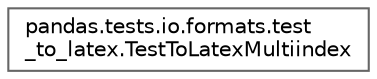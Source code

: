 digraph "Graphical Class Hierarchy"
{
 // LATEX_PDF_SIZE
  bgcolor="transparent";
  edge [fontname=Helvetica,fontsize=10,labelfontname=Helvetica,labelfontsize=10];
  node [fontname=Helvetica,fontsize=10,shape=box,height=0.2,width=0.4];
  rankdir="LR";
  Node0 [id="Node000000",label="pandas.tests.io.formats.test\l_to_latex.TestToLatexMultiindex",height=0.2,width=0.4,color="grey40", fillcolor="white", style="filled",URL="$d6/d78/classpandas_1_1tests_1_1io_1_1formats_1_1test__to__latex_1_1TestToLatexMultiindex.html",tooltip=" "];
}
